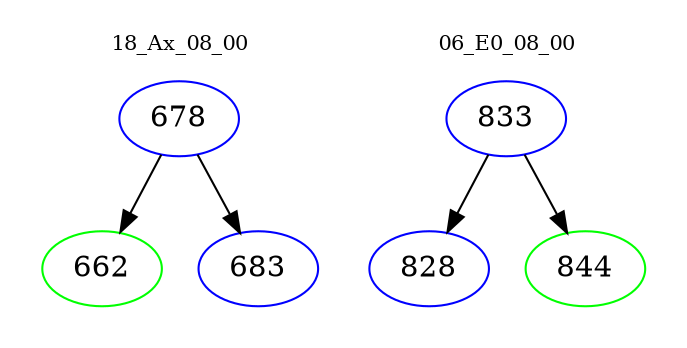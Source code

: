 digraph{
subgraph cluster_0 {
color = white
label = "18_Ax_08_00";
fontsize=10;
T0_678 [label="678", color="blue"]
T0_678 -> T0_662 [color="black"]
T0_662 [label="662", color="green"]
T0_678 -> T0_683 [color="black"]
T0_683 [label="683", color="blue"]
}
subgraph cluster_1 {
color = white
label = "06_E0_08_00";
fontsize=10;
T1_833 [label="833", color="blue"]
T1_833 -> T1_828 [color="black"]
T1_828 [label="828", color="blue"]
T1_833 -> T1_844 [color="black"]
T1_844 [label="844", color="green"]
}
}

